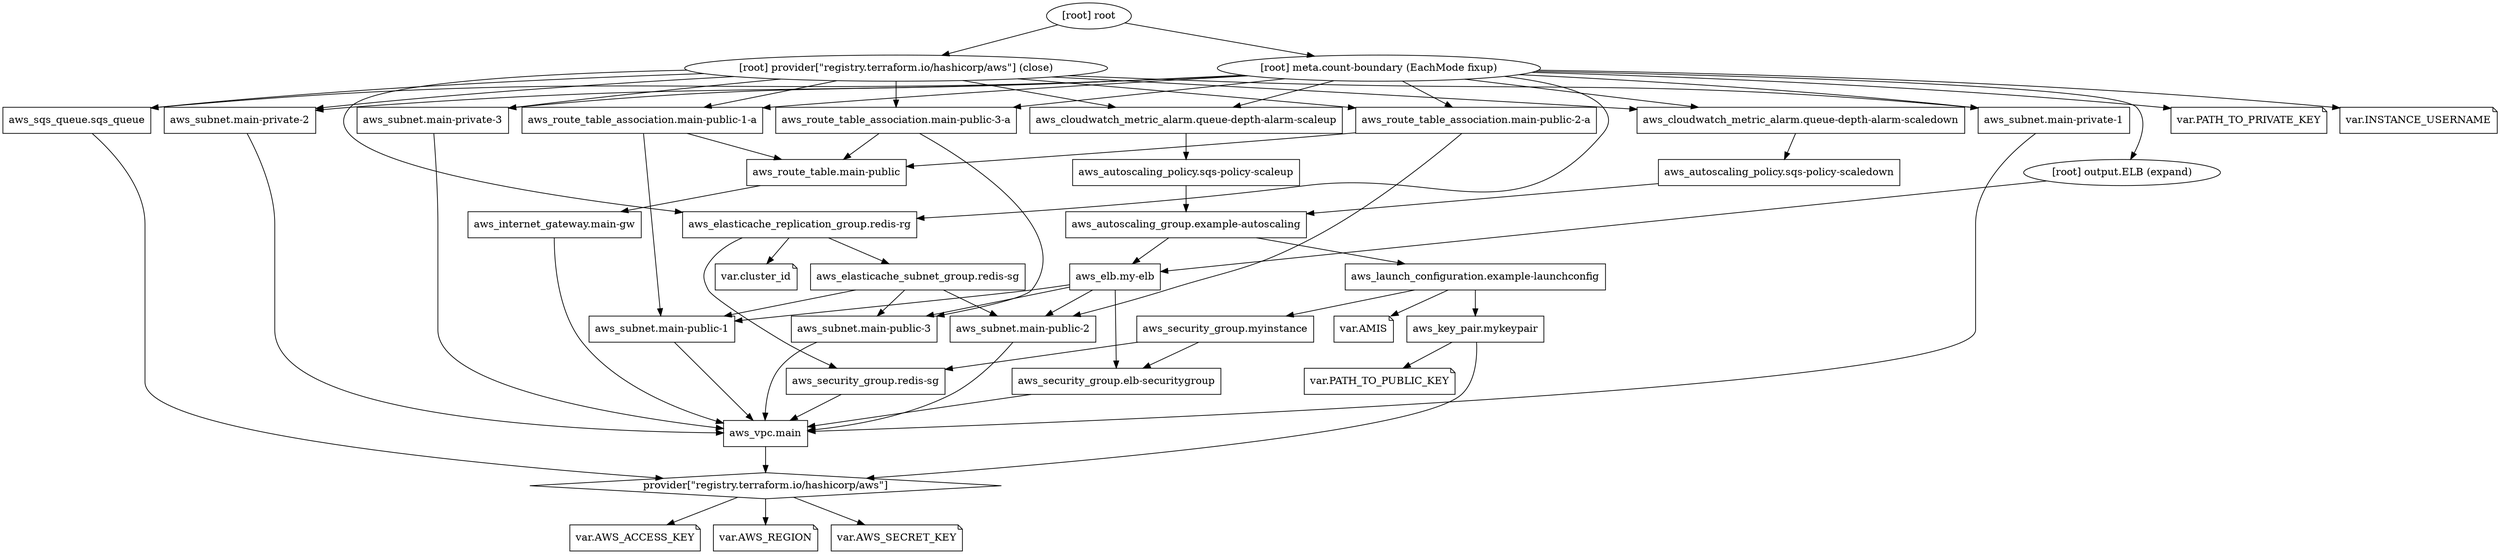 digraph {
	compound = "true"
	newrank = "true"
	subgraph "root" {
		"[root] aws_autoscaling_group.example-autoscaling (expand)" [label = "aws_autoscaling_group.example-autoscaling", shape = "box"]
		"[root] aws_autoscaling_policy.sqs-policy-scaledown (expand)" [label = "aws_autoscaling_policy.sqs-policy-scaledown", shape = "box"]
		"[root] aws_autoscaling_policy.sqs-policy-scaleup (expand)" [label = "aws_autoscaling_policy.sqs-policy-scaleup", shape = "box"]
		"[root] aws_cloudwatch_metric_alarm.queue-depth-alarm-scaledown (expand)" [label = "aws_cloudwatch_metric_alarm.queue-depth-alarm-scaledown", shape = "box"]
		"[root] aws_cloudwatch_metric_alarm.queue-depth-alarm-scaleup (expand)" [label = "aws_cloudwatch_metric_alarm.queue-depth-alarm-scaleup", shape = "box"]
		"[root] aws_elasticache_replication_group.redis-rg (expand)" [label = "aws_elasticache_replication_group.redis-rg", shape = "box"]
		"[root] aws_elasticache_subnet_group.redis-sg (expand)" [label = "aws_elasticache_subnet_group.redis-sg", shape = "box"]
		"[root] aws_elb.my-elb (expand)" [label = "aws_elb.my-elb", shape = "box"]
		"[root] aws_internet_gateway.main-gw (expand)" [label = "aws_internet_gateway.main-gw", shape = "box"]
		"[root] aws_key_pair.mykeypair (expand)" [label = "aws_key_pair.mykeypair", shape = "box"]
		"[root] aws_launch_configuration.example-launchconfig (expand)" [label = "aws_launch_configuration.example-launchconfig", shape = "box"]
		"[root] aws_route_table.main-public (expand)" [label = "aws_route_table.main-public", shape = "box"]
		"[root] aws_route_table_association.main-public-1-a (expand)" [label = "aws_route_table_association.main-public-1-a", shape = "box"]
		"[root] aws_route_table_association.main-public-2-a (expand)" [label = "aws_route_table_association.main-public-2-a", shape = "box"]
		"[root] aws_route_table_association.main-public-3-a (expand)" [label = "aws_route_table_association.main-public-3-a", shape = "box"]
		"[root] aws_security_group.elb-securitygroup (expand)" [label = "aws_security_group.elb-securitygroup", shape = "box"]
		"[root] aws_security_group.myinstance (expand)" [label = "aws_security_group.myinstance", shape = "box"]
		"[root] aws_security_group.redis-sg (expand)" [label = "aws_security_group.redis-sg", shape = "box"]
		"[root] aws_sqs_queue.sqs_queue (expand)" [label = "aws_sqs_queue.sqs_queue", shape = "box"]
		"[root] aws_subnet.main-private-1 (expand)" [label = "aws_subnet.main-private-1", shape = "box"]
		"[root] aws_subnet.main-private-2 (expand)" [label = "aws_subnet.main-private-2", shape = "box"]
		"[root] aws_subnet.main-private-3 (expand)" [label = "aws_subnet.main-private-3", shape = "box"]
		"[root] aws_subnet.main-public-1 (expand)" [label = "aws_subnet.main-public-1", shape = "box"]
		"[root] aws_subnet.main-public-2 (expand)" [label = "aws_subnet.main-public-2", shape = "box"]
		"[root] aws_subnet.main-public-3 (expand)" [label = "aws_subnet.main-public-3", shape = "box"]
		"[root] aws_vpc.main (expand)" [label = "aws_vpc.main", shape = "box"]
		"[root] provider[\"registry.terraform.io/hashicorp/aws\"]" [label = "provider[\"registry.terraform.io/hashicorp/aws\"]", shape = "diamond"]
		"[root] var.AMIS" [label = "var.AMIS", shape = "note"]
		"[root] var.AWS_ACCESS_KEY" [label = "var.AWS_ACCESS_KEY", shape = "note"]
		"[root] var.AWS_REGION" [label = "var.AWS_REGION", shape = "note"]
		"[root] var.AWS_SECRET_KEY" [label = "var.AWS_SECRET_KEY", shape = "note"]
		"[root] var.INSTANCE_USERNAME" [label = "var.INSTANCE_USERNAME", shape = "note"]
		"[root] var.PATH_TO_PRIVATE_KEY" [label = "var.PATH_TO_PRIVATE_KEY", shape = "note"]
		"[root] var.PATH_TO_PUBLIC_KEY" [label = "var.PATH_TO_PUBLIC_KEY", shape = "note"]
		"[root] var.cluster_id" [label = "var.cluster_id", shape = "note"]
		"[root] aws_autoscaling_group.example-autoscaling (expand)" -> "[root] aws_elb.my-elb (expand)"
		"[root] aws_autoscaling_group.example-autoscaling (expand)" -> "[root] aws_launch_configuration.example-launchconfig (expand)"
		"[root] aws_autoscaling_policy.sqs-policy-scaledown (expand)" -> "[root] aws_autoscaling_group.example-autoscaling (expand)"
		"[root] aws_autoscaling_policy.sqs-policy-scaleup (expand)" -> "[root] aws_autoscaling_group.example-autoscaling (expand)"
		"[root] aws_cloudwatch_metric_alarm.queue-depth-alarm-scaledown (expand)" -> "[root] aws_autoscaling_policy.sqs-policy-scaledown (expand)"
		"[root] aws_cloudwatch_metric_alarm.queue-depth-alarm-scaleup (expand)" -> "[root] aws_autoscaling_policy.sqs-policy-scaleup (expand)"
		"[root] aws_elasticache_replication_group.redis-rg (expand)" -> "[root] aws_elasticache_subnet_group.redis-sg (expand)"
		"[root] aws_elasticache_replication_group.redis-rg (expand)" -> "[root] aws_security_group.redis-sg (expand)"
		"[root] aws_elasticache_replication_group.redis-rg (expand)" -> "[root] var.cluster_id"
		"[root] aws_elasticache_subnet_group.redis-sg (expand)" -> "[root] aws_subnet.main-public-1 (expand)"
		"[root] aws_elasticache_subnet_group.redis-sg (expand)" -> "[root] aws_subnet.main-public-2 (expand)"
		"[root] aws_elasticache_subnet_group.redis-sg (expand)" -> "[root] aws_subnet.main-public-3 (expand)"
		"[root] aws_elb.my-elb (expand)" -> "[root] aws_security_group.elb-securitygroup (expand)"
		"[root] aws_elb.my-elb (expand)" -> "[root] aws_subnet.main-public-1 (expand)"
		"[root] aws_elb.my-elb (expand)" -> "[root] aws_subnet.main-public-2 (expand)"
		"[root] aws_elb.my-elb (expand)" -> "[root] aws_subnet.main-public-3 (expand)"
		"[root] aws_internet_gateway.main-gw (expand)" -> "[root] aws_vpc.main (expand)"
		"[root] aws_key_pair.mykeypair (expand)" -> "[root] provider[\"registry.terraform.io/hashicorp/aws\"]"
		"[root] aws_key_pair.mykeypair (expand)" -> "[root] var.PATH_TO_PUBLIC_KEY"
		"[root] aws_launch_configuration.example-launchconfig (expand)" -> "[root] aws_key_pair.mykeypair (expand)"
		"[root] aws_launch_configuration.example-launchconfig (expand)" -> "[root] aws_security_group.myinstance (expand)"
		"[root] aws_launch_configuration.example-launchconfig (expand)" -> "[root] var.AMIS"
		"[root] aws_route_table.main-public (expand)" -> "[root] aws_internet_gateway.main-gw (expand)"
		"[root] aws_route_table_association.main-public-1-a (expand)" -> "[root] aws_route_table.main-public (expand)"
		"[root] aws_route_table_association.main-public-1-a (expand)" -> "[root] aws_subnet.main-public-1 (expand)"
		"[root] aws_route_table_association.main-public-2-a (expand)" -> "[root] aws_route_table.main-public (expand)"
		"[root] aws_route_table_association.main-public-2-a (expand)" -> "[root] aws_subnet.main-public-2 (expand)"
		"[root] aws_route_table_association.main-public-3-a (expand)" -> "[root] aws_route_table.main-public (expand)"
		"[root] aws_route_table_association.main-public-3-a (expand)" -> "[root] aws_subnet.main-public-3 (expand)"
		"[root] aws_security_group.elb-securitygroup (expand)" -> "[root] aws_vpc.main (expand)"
		"[root] aws_security_group.myinstance (expand)" -> "[root] aws_security_group.elb-securitygroup (expand)"
		"[root] aws_security_group.myinstance (expand)" -> "[root] aws_security_group.redis-sg (expand)"
		"[root] aws_security_group.redis-sg (expand)" -> "[root] aws_vpc.main (expand)"
		"[root] aws_sqs_queue.sqs_queue (expand)" -> "[root] provider[\"registry.terraform.io/hashicorp/aws\"]"
		"[root] aws_subnet.main-private-1 (expand)" -> "[root] aws_vpc.main (expand)"
		"[root] aws_subnet.main-private-2 (expand)" -> "[root] aws_vpc.main (expand)"
		"[root] aws_subnet.main-private-3 (expand)" -> "[root] aws_vpc.main (expand)"
		"[root] aws_subnet.main-public-1 (expand)" -> "[root] aws_vpc.main (expand)"
		"[root] aws_subnet.main-public-2 (expand)" -> "[root] aws_vpc.main (expand)"
		"[root] aws_subnet.main-public-3 (expand)" -> "[root] aws_vpc.main (expand)"
		"[root] aws_vpc.main (expand)" -> "[root] provider[\"registry.terraform.io/hashicorp/aws\"]"
		"[root] meta.count-boundary (EachMode fixup)" -> "[root] aws_cloudwatch_metric_alarm.queue-depth-alarm-scaledown (expand)"
		"[root] meta.count-boundary (EachMode fixup)" -> "[root] aws_cloudwatch_metric_alarm.queue-depth-alarm-scaleup (expand)"
		"[root] meta.count-boundary (EachMode fixup)" -> "[root] aws_elasticache_replication_group.redis-rg (expand)"
		"[root] meta.count-boundary (EachMode fixup)" -> "[root] aws_route_table_association.main-public-1-a (expand)"
		"[root] meta.count-boundary (EachMode fixup)" -> "[root] aws_route_table_association.main-public-2-a (expand)"
		"[root] meta.count-boundary (EachMode fixup)" -> "[root] aws_route_table_association.main-public-3-a (expand)"
		"[root] meta.count-boundary (EachMode fixup)" -> "[root] aws_sqs_queue.sqs_queue (expand)"
		"[root] meta.count-boundary (EachMode fixup)" -> "[root] aws_subnet.main-private-1 (expand)"
		"[root] meta.count-boundary (EachMode fixup)" -> "[root] aws_subnet.main-private-2 (expand)"
		"[root] meta.count-boundary (EachMode fixup)" -> "[root] aws_subnet.main-private-3 (expand)"
		"[root] meta.count-boundary (EachMode fixup)" -> "[root] output.ELB (expand)"
		"[root] meta.count-boundary (EachMode fixup)" -> "[root] var.INSTANCE_USERNAME"
		"[root] meta.count-boundary (EachMode fixup)" -> "[root] var.PATH_TO_PRIVATE_KEY"
		"[root] output.ELB (expand)" -> "[root] aws_elb.my-elb (expand)"
		"[root] provider[\"registry.terraform.io/hashicorp/aws\"] (close)" -> "[root] aws_cloudwatch_metric_alarm.queue-depth-alarm-scaledown (expand)"
		"[root] provider[\"registry.terraform.io/hashicorp/aws\"] (close)" -> "[root] aws_cloudwatch_metric_alarm.queue-depth-alarm-scaleup (expand)"
		"[root] provider[\"registry.terraform.io/hashicorp/aws\"] (close)" -> "[root] aws_elasticache_replication_group.redis-rg (expand)"
		"[root] provider[\"registry.terraform.io/hashicorp/aws\"] (close)" -> "[root] aws_route_table_association.main-public-1-a (expand)"
		"[root] provider[\"registry.terraform.io/hashicorp/aws\"] (close)" -> "[root] aws_route_table_association.main-public-2-a (expand)"
		"[root] provider[\"registry.terraform.io/hashicorp/aws\"] (close)" -> "[root] aws_route_table_association.main-public-3-a (expand)"
		"[root] provider[\"registry.terraform.io/hashicorp/aws\"] (close)" -> "[root] aws_sqs_queue.sqs_queue (expand)"
		"[root] provider[\"registry.terraform.io/hashicorp/aws\"] (close)" -> "[root] aws_subnet.main-private-1 (expand)"
		"[root] provider[\"registry.terraform.io/hashicorp/aws\"] (close)" -> "[root] aws_subnet.main-private-2 (expand)"
		"[root] provider[\"registry.terraform.io/hashicorp/aws\"] (close)" -> "[root] aws_subnet.main-private-3 (expand)"
		"[root] provider[\"registry.terraform.io/hashicorp/aws\"]" -> "[root] var.AWS_ACCESS_KEY"
		"[root] provider[\"registry.terraform.io/hashicorp/aws\"]" -> "[root] var.AWS_REGION"
		"[root] provider[\"registry.terraform.io/hashicorp/aws\"]" -> "[root] var.AWS_SECRET_KEY"
		"[root] root" -> "[root] meta.count-boundary (EachMode fixup)"
		"[root] root" -> "[root] provider[\"registry.terraform.io/hashicorp/aws\"] (close)"
	}
}

